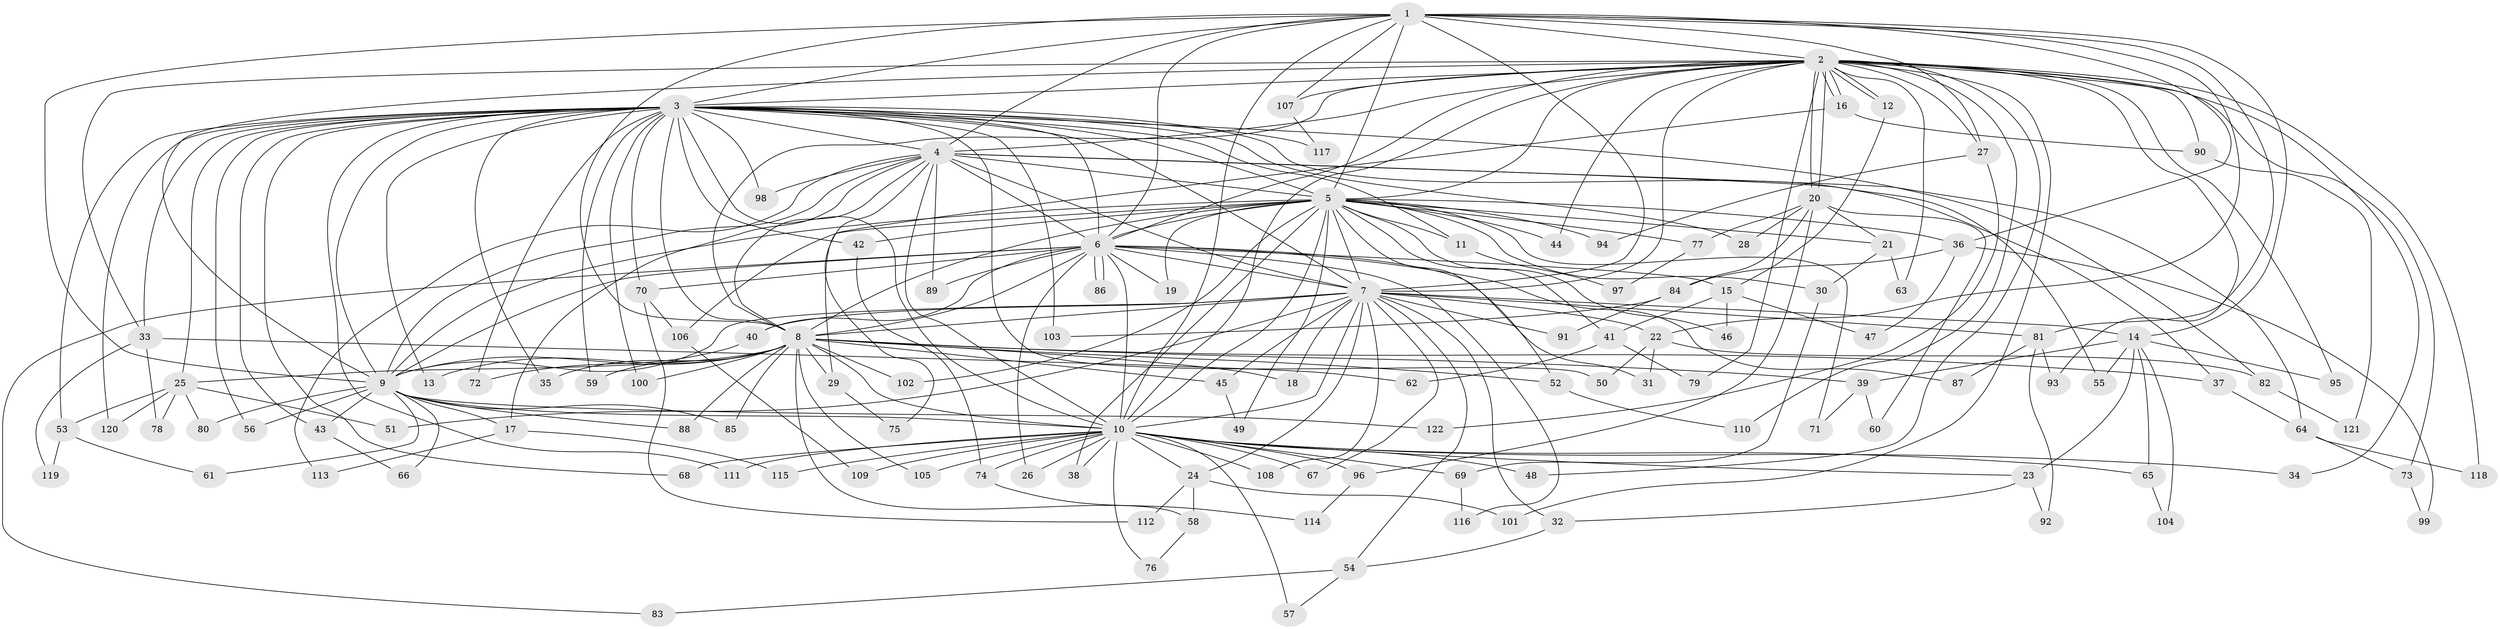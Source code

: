 // Generated by graph-tools (version 1.1) at 2025/11/02/27/25 16:11:01]
// undirected, 122 vertices, 269 edges
graph export_dot {
graph [start="1"]
  node [color=gray90,style=filled];
  1;
  2;
  3;
  4;
  5;
  6;
  7;
  8;
  9;
  10;
  11;
  12;
  13;
  14;
  15;
  16;
  17;
  18;
  19;
  20;
  21;
  22;
  23;
  24;
  25;
  26;
  27;
  28;
  29;
  30;
  31;
  32;
  33;
  34;
  35;
  36;
  37;
  38;
  39;
  40;
  41;
  42;
  43;
  44;
  45;
  46;
  47;
  48;
  49;
  50;
  51;
  52;
  53;
  54;
  55;
  56;
  57;
  58;
  59;
  60;
  61;
  62;
  63;
  64;
  65;
  66;
  67;
  68;
  69;
  70;
  71;
  72;
  73;
  74;
  75;
  76;
  77;
  78;
  79;
  80;
  81;
  82;
  83;
  84;
  85;
  86;
  87;
  88;
  89;
  90;
  91;
  92;
  93;
  94;
  95;
  96;
  97;
  98;
  99;
  100;
  101;
  102;
  103;
  104;
  105;
  106;
  107;
  108;
  109;
  110;
  111;
  112;
  113;
  114;
  115;
  116;
  117;
  118;
  119;
  120;
  121;
  122;
  1 -- 2;
  1 -- 3;
  1 -- 4;
  1 -- 5;
  1 -- 6;
  1 -- 7;
  1 -- 8;
  1 -- 9;
  1 -- 10;
  1 -- 14;
  1 -- 22;
  1 -- 27;
  1 -- 36;
  1 -- 81;
  1 -- 107;
  2 -- 3;
  2 -- 4;
  2 -- 5;
  2 -- 6;
  2 -- 7;
  2 -- 8;
  2 -- 9;
  2 -- 10;
  2 -- 12;
  2 -- 12;
  2 -- 16;
  2 -- 16;
  2 -- 20;
  2 -- 20;
  2 -- 27;
  2 -- 33;
  2 -- 34;
  2 -- 44;
  2 -- 48;
  2 -- 63;
  2 -- 73;
  2 -- 79;
  2 -- 90;
  2 -- 93;
  2 -- 95;
  2 -- 101;
  2 -- 107;
  2 -- 110;
  2 -- 118;
  3 -- 4;
  3 -- 5;
  3 -- 6;
  3 -- 7;
  3 -- 8;
  3 -- 9;
  3 -- 10;
  3 -- 11;
  3 -- 13;
  3 -- 25;
  3 -- 28;
  3 -- 33;
  3 -- 35;
  3 -- 42;
  3 -- 43;
  3 -- 50;
  3 -- 53;
  3 -- 55;
  3 -- 56;
  3 -- 59;
  3 -- 68;
  3 -- 70;
  3 -- 72;
  3 -- 82;
  3 -- 98;
  3 -- 100;
  3 -- 103;
  3 -- 111;
  3 -- 117;
  3 -- 120;
  4 -- 5;
  4 -- 6;
  4 -- 7;
  4 -- 8;
  4 -- 9;
  4 -- 10;
  4 -- 17;
  4 -- 37;
  4 -- 64;
  4 -- 75;
  4 -- 89;
  4 -- 98;
  4 -- 113;
  5 -- 6;
  5 -- 7;
  5 -- 8;
  5 -- 9;
  5 -- 10;
  5 -- 11;
  5 -- 19;
  5 -- 21;
  5 -- 30;
  5 -- 36;
  5 -- 38;
  5 -- 41;
  5 -- 42;
  5 -- 44;
  5 -- 46;
  5 -- 49;
  5 -- 52;
  5 -- 71;
  5 -- 77;
  5 -- 94;
  5 -- 102;
  5 -- 106;
  6 -- 7;
  6 -- 8;
  6 -- 9;
  6 -- 10;
  6 -- 15;
  6 -- 19;
  6 -- 26;
  6 -- 31;
  6 -- 40;
  6 -- 70;
  6 -- 83;
  6 -- 86;
  6 -- 86;
  6 -- 87;
  6 -- 89;
  6 -- 116;
  7 -- 8;
  7 -- 9;
  7 -- 10;
  7 -- 14;
  7 -- 18;
  7 -- 22;
  7 -- 24;
  7 -- 32;
  7 -- 40;
  7 -- 45;
  7 -- 51;
  7 -- 54;
  7 -- 67;
  7 -- 81;
  7 -- 91;
  7 -- 108;
  8 -- 9;
  8 -- 10;
  8 -- 13;
  8 -- 18;
  8 -- 25;
  8 -- 29;
  8 -- 35;
  8 -- 37;
  8 -- 39;
  8 -- 45;
  8 -- 52;
  8 -- 58;
  8 -- 59;
  8 -- 85;
  8 -- 88;
  8 -- 100;
  8 -- 102;
  8 -- 105;
  9 -- 10;
  9 -- 17;
  9 -- 43;
  9 -- 56;
  9 -- 61;
  9 -- 66;
  9 -- 80;
  9 -- 85;
  9 -- 88;
  9 -- 122;
  10 -- 23;
  10 -- 24;
  10 -- 26;
  10 -- 34;
  10 -- 38;
  10 -- 48;
  10 -- 57;
  10 -- 65;
  10 -- 67;
  10 -- 68;
  10 -- 69;
  10 -- 74;
  10 -- 76;
  10 -- 96;
  10 -- 105;
  10 -- 108;
  10 -- 109;
  10 -- 111;
  10 -- 115;
  11 -- 97;
  12 -- 15;
  14 -- 23;
  14 -- 39;
  14 -- 55;
  14 -- 65;
  14 -- 95;
  14 -- 104;
  15 -- 41;
  15 -- 46;
  15 -- 47;
  16 -- 29;
  16 -- 90;
  17 -- 113;
  17 -- 115;
  20 -- 21;
  20 -- 28;
  20 -- 60;
  20 -- 77;
  20 -- 84;
  20 -- 96;
  21 -- 30;
  21 -- 63;
  22 -- 31;
  22 -- 50;
  22 -- 82;
  23 -- 32;
  23 -- 92;
  24 -- 58;
  24 -- 101;
  24 -- 112;
  25 -- 51;
  25 -- 53;
  25 -- 78;
  25 -- 80;
  25 -- 120;
  27 -- 94;
  27 -- 122;
  29 -- 75;
  30 -- 69;
  32 -- 54;
  33 -- 62;
  33 -- 78;
  33 -- 119;
  36 -- 47;
  36 -- 84;
  36 -- 99;
  37 -- 64;
  39 -- 60;
  39 -- 71;
  40 -- 72;
  41 -- 62;
  41 -- 79;
  42 -- 74;
  43 -- 66;
  45 -- 49;
  52 -- 110;
  53 -- 61;
  53 -- 119;
  54 -- 57;
  54 -- 83;
  58 -- 76;
  64 -- 73;
  64 -- 118;
  65 -- 104;
  69 -- 116;
  70 -- 106;
  70 -- 112;
  73 -- 99;
  74 -- 114;
  77 -- 97;
  81 -- 87;
  81 -- 92;
  81 -- 93;
  82 -- 121;
  84 -- 91;
  84 -- 103;
  90 -- 121;
  96 -- 114;
  106 -- 109;
  107 -- 117;
}
